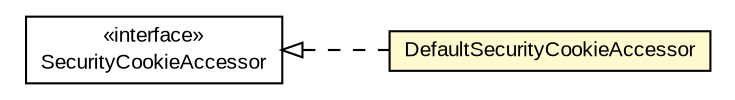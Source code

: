 #!/usr/local/bin/dot
#
# Class diagram 
# Generated by UMLGraph version R5_6-24-gf6e263 (http://www.umlgraph.org/)
#

digraph G {
	edge [fontname="arial",fontsize=10,labelfontname="arial",labelfontsize=10];
	node [fontname="arial",fontsize=10,shape=plaintext];
	nodesep=0.25;
	ranksep=0.5;
	rankdir=LR;
	// com.gwtplatform.dispatch.shared.SecurityCookieAccessor
	c219469 [label=<<table title="com.gwtplatform.dispatch.shared.SecurityCookieAccessor" border="0" cellborder="1" cellspacing="0" cellpadding="2" port="p" href="../shared/SecurityCookieAccessor.html">
		<tr><td><table border="0" cellspacing="0" cellpadding="1">
<tr><td align="center" balign="center"> &#171;interface&#187; </td></tr>
<tr><td align="center" balign="center"> SecurityCookieAccessor </td></tr>
		</table></td></tr>
		</table>>, URL="../shared/SecurityCookieAccessor.html", fontname="arial", fontcolor="black", fontsize=10.0];
	// com.gwtplatform.dispatch.client.DefaultSecurityCookieAccessor
	c219514 [label=<<table title="com.gwtplatform.dispatch.client.DefaultSecurityCookieAccessor" border="0" cellborder="1" cellspacing="0" cellpadding="2" port="p" bgcolor="lemonChiffon" href="./DefaultSecurityCookieAccessor.html">
		<tr><td><table border="0" cellspacing="0" cellpadding="1">
<tr><td align="center" balign="center"> DefaultSecurityCookieAccessor </td></tr>
		</table></td></tr>
		</table>>, URL="./DefaultSecurityCookieAccessor.html", fontname="arial", fontcolor="black", fontsize=10.0];
	//com.gwtplatform.dispatch.client.DefaultSecurityCookieAccessor implements com.gwtplatform.dispatch.shared.SecurityCookieAccessor
	c219469:p -> c219514:p [dir=back,arrowtail=empty,style=dashed];
}

